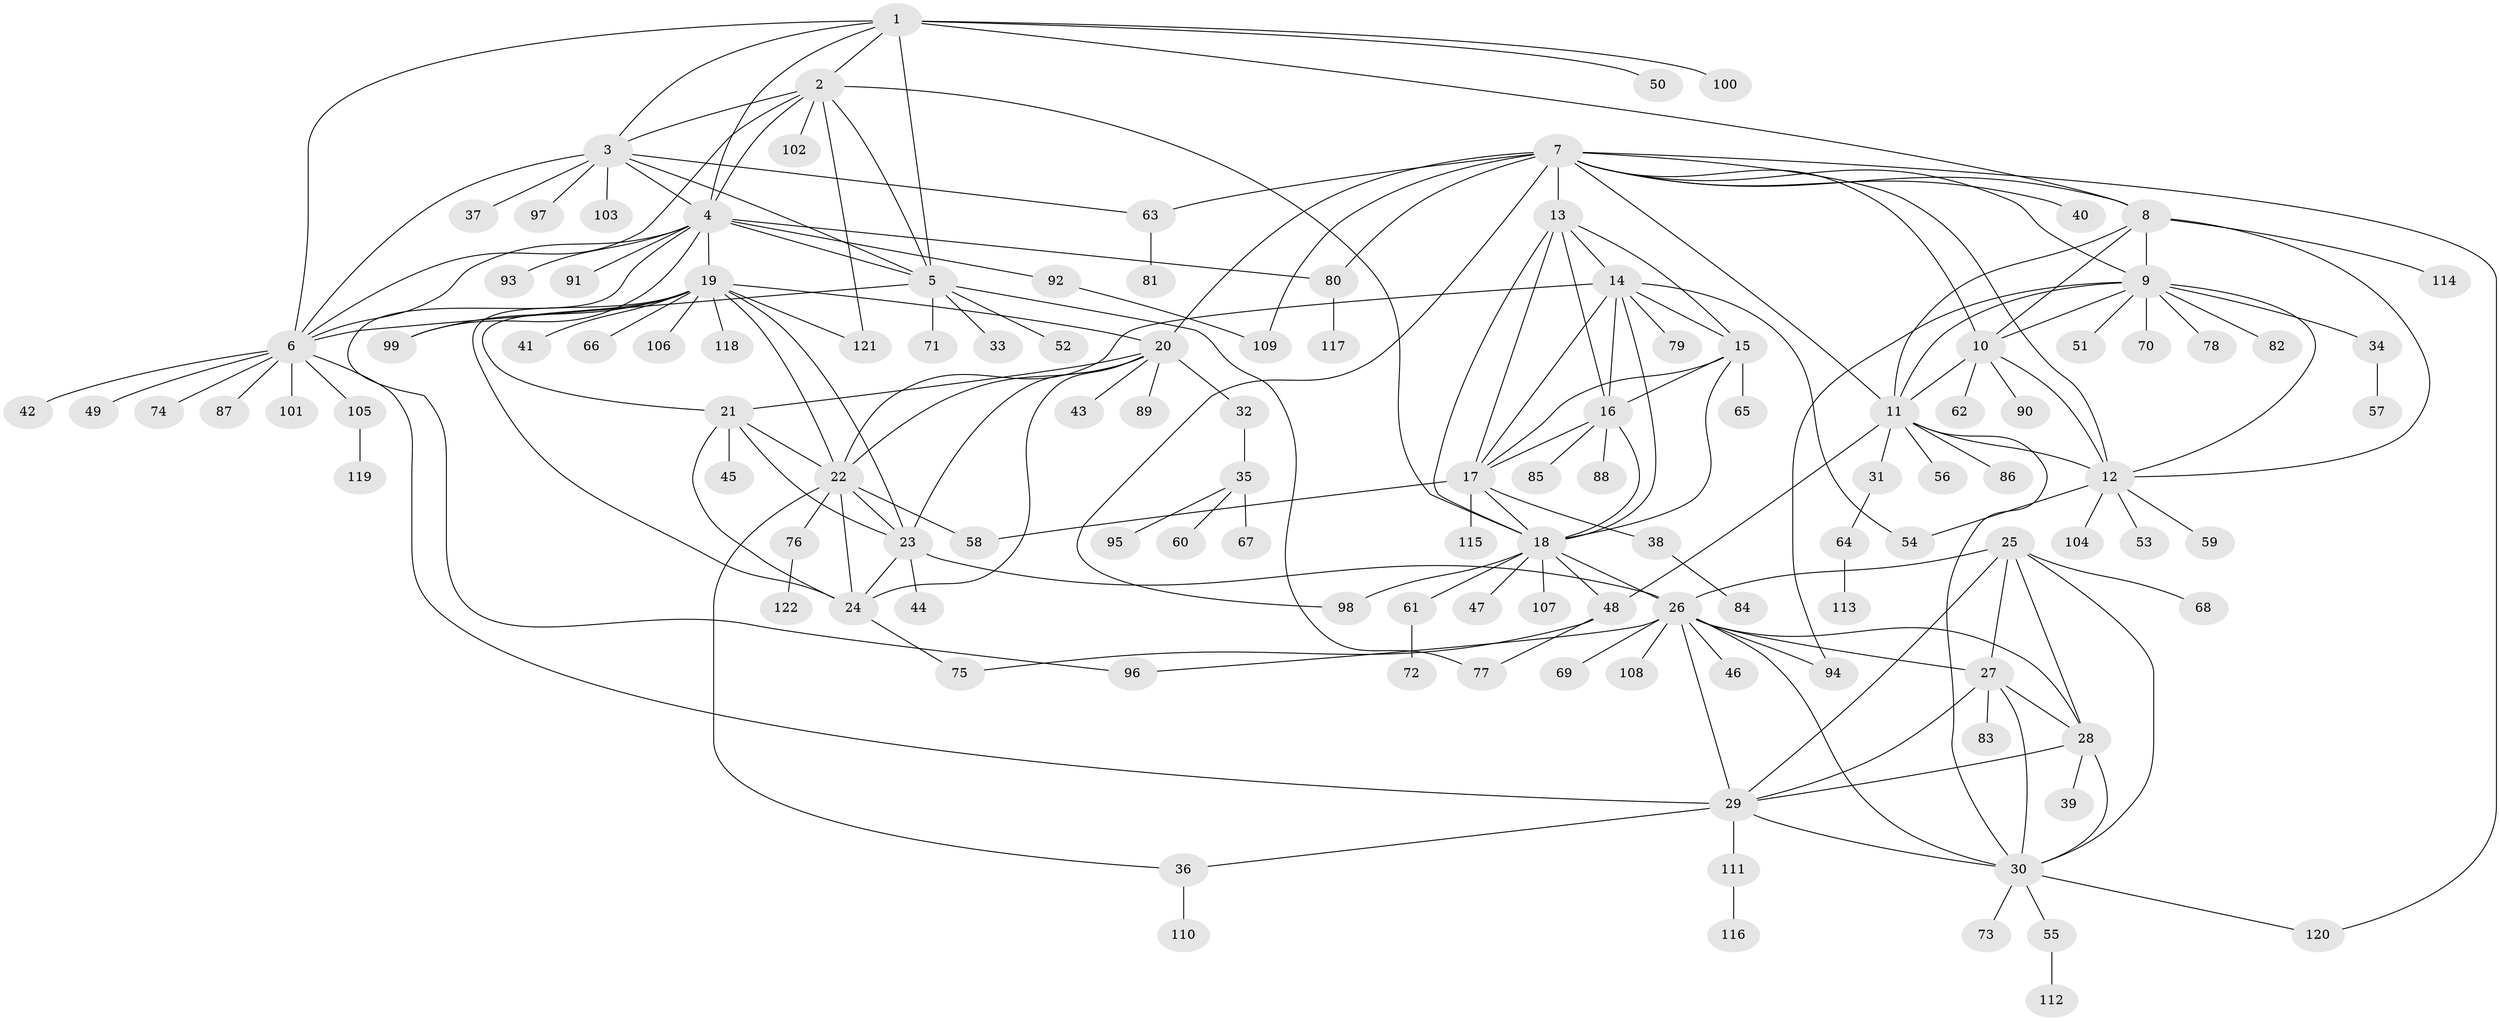 // Generated by graph-tools (version 1.1) at 2025/50/03/09/25 03:50:32]
// undirected, 122 vertices, 192 edges
graph export_dot {
graph [start="1"]
  node [color=gray90,style=filled];
  1;
  2;
  3;
  4;
  5;
  6;
  7;
  8;
  9;
  10;
  11;
  12;
  13;
  14;
  15;
  16;
  17;
  18;
  19;
  20;
  21;
  22;
  23;
  24;
  25;
  26;
  27;
  28;
  29;
  30;
  31;
  32;
  33;
  34;
  35;
  36;
  37;
  38;
  39;
  40;
  41;
  42;
  43;
  44;
  45;
  46;
  47;
  48;
  49;
  50;
  51;
  52;
  53;
  54;
  55;
  56;
  57;
  58;
  59;
  60;
  61;
  62;
  63;
  64;
  65;
  66;
  67;
  68;
  69;
  70;
  71;
  72;
  73;
  74;
  75;
  76;
  77;
  78;
  79;
  80;
  81;
  82;
  83;
  84;
  85;
  86;
  87;
  88;
  89;
  90;
  91;
  92;
  93;
  94;
  95;
  96;
  97;
  98;
  99;
  100;
  101;
  102;
  103;
  104;
  105;
  106;
  107;
  108;
  109;
  110;
  111;
  112;
  113;
  114;
  115;
  116;
  117;
  118;
  119;
  120;
  121;
  122;
  1 -- 2;
  1 -- 3;
  1 -- 4;
  1 -- 5;
  1 -- 6;
  1 -- 8;
  1 -- 50;
  1 -- 100;
  2 -- 3;
  2 -- 4;
  2 -- 5;
  2 -- 6;
  2 -- 18;
  2 -- 102;
  2 -- 121;
  3 -- 4;
  3 -- 5;
  3 -- 6;
  3 -- 37;
  3 -- 63;
  3 -- 97;
  3 -- 103;
  4 -- 5;
  4 -- 6;
  4 -- 19;
  4 -- 80;
  4 -- 91;
  4 -- 92;
  4 -- 93;
  4 -- 96;
  4 -- 99;
  5 -- 6;
  5 -- 33;
  5 -- 52;
  5 -- 71;
  5 -- 77;
  6 -- 29;
  6 -- 42;
  6 -- 49;
  6 -- 74;
  6 -- 87;
  6 -- 101;
  6 -- 105;
  7 -- 8;
  7 -- 9;
  7 -- 10;
  7 -- 11;
  7 -- 12;
  7 -- 13;
  7 -- 20;
  7 -- 40;
  7 -- 63;
  7 -- 80;
  7 -- 98;
  7 -- 109;
  7 -- 120;
  8 -- 9;
  8 -- 10;
  8 -- 11;
  8 -- 12;
  8 -- 114;
  9 -- 10;
  9 -- 11;
  9 -- 12;
  9 -- 34;
  9 -- 51;
  9 -- 70;
  9 -- 78;
  9 -- 82;
  9 -- 94;
  10 -- 11;
  10 -- 12;
  10 -- 62;
  10 -- 90;
  11 -- 12;
  11 -- 30;
  11 -- 31;
  11 -- 48;
  11 -- 56;
  11 -- 86;
  12 -- 53;
  12 -- 54;
  12 -- 59;
  12 -- 104;
  13 -- 14;
  13 -- 15;
  13 -- 16;
  13 -- 17;
  13 -- 18;
  14 -- 15;
  14 -- 16;
  14 -- 17;
  14 -- 18;
  14 -- 22;
  14 -- 54;
  14 -- 79;
  15 -- 16;
  15 -- 17;
  15 -- 18;
  15 -- 65;
  16 -- 17;
  16 -- 18;
  16 -- 85;
  16 -- 88;
  17 -- 18;
  17 -- 38;
  17 -- 58;
  17 -- 115;
  18 -- 26;
  18 -- 47;
  18 -- 48;
  18 -- 61;
  18 -- 98;
  18 -- 107;
  19 -- 20;
  19 -- 21;
  19 -- 22;
  19 -- 23;
  19 -- 24;
  19 -- 41;
  19 -- 66;
  19 -- 99;
  19 -- 106;
  19 -- 118;
  19 -- 121;
  20 -- 21;
  20 -- 22;
  20 -- 23;
  20 -- 24;
  20 -- 32;
  20 -- 43;
  20 -- 89;
  21 -- 22;
  21 -- 23;
  21 -- 24;
  21 -- 45;
  22 -- 23;
  22 -- 24;
  22 -- 36;
  22 -- 58;
  22 -- 76;
  23 -- 24;
  23 -- 26;
  23 -- 44;
  24 -- 75;
  25 -- 26;
  25 -- 27;
  25 -- 28;
  25 -- 29;
  25 -- 30;
  25 -- 68;
  26 -- 27;
  26 -- 28;
  26 -- 29;
  26 -- 30;
  26 -- 46;
  26 -- 69;
  26 -- 94;
  26 -- 96;
  26 -- 108;
  27 -- 28;
  27 -- 29;
  27 -- 30;
  27 -- 83;
  28 -- 29;
  28 -- 30;
  28 -- 39;
  29 -- 30;
  29 -- 36;
  29 -- 111;
  30 -- 55;
  30 -- 73;
  30 -- 120;
  31 -- 64;
  32 -- 35;
  34 -- 57;
  35 -- 60;
  35 -- 67;
  35 -- 95;
  36 -- 110;
  38 -- 84;
  48 -- 75;
  48 -- 77;
  55 -- 112;
  61 -- 72;
  63 -- 81;
  64 -- 113;
  76 -- 122;
  80 -- 117;
  92 -- 109;
  105 -- 119;
  111 -- 116;
}
